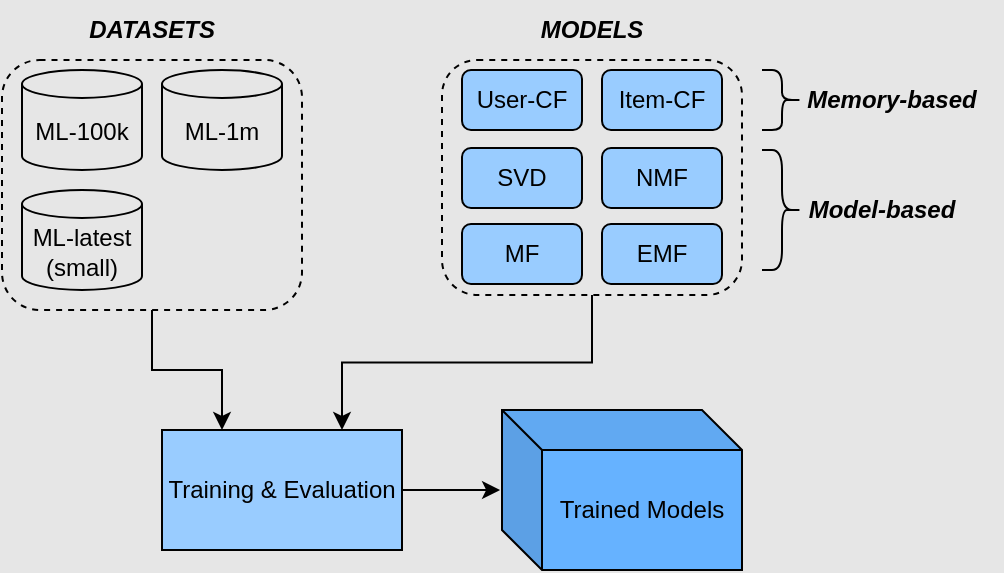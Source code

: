<mxfile version="15.9.4" type="google"><diagram id="9-o1Ga7DRE4CBPFeRlQM" name="Page-1"><mxGraphModel dx="1268" dy="482" grid="1" gridSize="10" guides="1" tooltips="1" connect="1" arrows="1" fold="1" page="0" pageScale="1" pageWidth="827" pageHeight="1169" background="#E6E6E6" math="0" shadow="0"><root><mxCell id="0"/><mxCell id="1" parent="0"/><mxCell id="75PoEwJsoC9GEIy42rZH-20" style="edgeStyle=orthogonalEdgeStyle;rounded=0;orthogonalLoop=1;jettySize=auto;html=1;exitX=0.5;exitY=1;exitDx=0;exitDy=0;entryX=0.75;entryY=0;entryDx=0;entryDy=0;" edge="1" parent="1" source="75PoEwJsoC9GEIy42rZH-10" target="75PoEwJsoC9GEIy42rZH-18"><mxGeometry relative="1" as="geometry"/></mxCell><mxCell id="75PoEwJsoC9GEIy42rZH-10" value="" style="rounded=1;whiteSpace=wrap;html=1;fillColor=none;dashed=1;" vertex="1" parent="1"><mxGeometry x="90" y="75" width="150" height="117.5" as="geometry"/></mxCell><mxCell id="75PoEwJsoC9GEIy42rZH-19" style="edgeStyle=orthogonalEdgeStyle;rounded=0;orthogonalLoop=1;jettySize=auto;html=1;exitX=0.5;exitY=1;exitDx=0;exitDy=0;entryX=0.25;entryY=0;entryDx=0;entryDy=0;" edge="1" parent="1" source="75PoEwJsoC9GEIy42rZH-4" target="75PoEwJsoC9GEIy42rZH-18"><mxGeometry relative="1" as="geometry"/></mxCell><mxCell id="75PoEwJsoC9GEIy42rZH-4" value="" style="rounded=1;whiteSpace=wrap;html=1;fillColor=none;dashed=1;" vertex="1" parent="1"><mxGeometry x="-130" y="75" width="150" height="125" as="geometry"/></mxCell><mxCell id="75PoEwJsoC9GEIy42rZH-1" value="ML-100k" style="shape=cylinder3;whiteSpace=wrap;html=1;boundedLbl=1;backgroundOutline=1;size=7;fillColor=none;" vertex="1" parent="1"><mxGeometry x="-120" y="80" width="60" height="50" as="geometry"/></mxCell><mxCell id="75PoEwJsoC9GEIy42rZH-2" value="ML-1m" style="shape=cylinder3;whiteSpace=wrap;html=1;boundedLbl=1;backgroundOutline=1;size=7;fillColor=none;" vertex="1" parent="1"><mxGeometry x="-50" y="80" width="60" height="50" as="geometry"/></mxCell><mxCell id="75PoEwJsoC9GEIy42rZH-3" value="ML-latest&lt;br&gt;(small)" style="shape=cylinder3;whiteSpace=wrap;html=1;boundedLbl=1;backgroundOutline=1;size=7;fillColor=none;" vertex="1" parent="1"><mxGeometry x="-120" y="140" width="60" height="50" as="geometry"/></mxCell><mxCell id="75PoEwJsoC9GEIy42rZH-5" value="DATASETS" style="text;html=1;strokeColor=none;fillColor=none;align=center;verticalAlign=middle;whiteSpace=wrap;rounded=0;dashed=1;fontStyle=3" vertex="1" parent="1"><mxGeometry x="-85" y="45" width="60" height="30" as="geometry"/></mxCell><mxCell id="75PoEwJsoC9GEIy42rZH-6" value="SVD" style="rounded=1;whiteSpace=wrap;html=1;fillColor=#99CCFF;" vertex="1" parent="1"><mxGeometry x="100" y="119" width="60" height="30" as="geometry"/></mxCell><mxCell id="75PoEwJsoC9GEIy42rZH-7" value="MF" style="rounded=1;whiteSpace=wrap;html=1;fillColor=#99CCFF;" vertex="1" parent="1"><mxGeometry x="100" y="157" width="60" height="30" as="geometry"/></mxCell><mxCell id="75PoEwJsoC9GEIy42rZH-8" value="EMF" style="rounded=1;whiteSpace=wrap;html=1;fillColor=#99CCFF;" vertex="1" parent="1"><mxGeometry x="170" y="157" width="60" height="30" as="geometry"/></mxCell><mxCell id="75PoEwJsoC9GEIy42rZH-9" value="NMF" style="rounded=1;whiteSpace=wrap;html=1;fillColor=#99CCFF;" vertex="1" parent="1"><mxGeometry x="170" y="119" width="60" height="30" as="geometry"/></mxCell><mxCell id="75PoEwJsoC9GEIy42rZH-11" value="Memory-based" style="text;html=1;strokeColor=none;fillColor=none;align=center;verticalAlign=middle;whiteSpace=wrap;rounded=0;dashed=1;fontStyle=3" vertex="1" parent="1"><mxGeometry x="260" y="80" width="110" height="30" as="geometry"/></mxCell><mxCell id="75PoEwJsoC9GEIy42rZH-12" value="Model-based" style="text;html=1;strokeColor=none;fillColor=none;align=center;verticalAlign=middle;whiteSpace=wrap;rounded=0;dashed=1;fontStyle=3" vertex="1" parent="1"><mxGeometry x="250" y="135" width="120" height="30" as="geometry"/></mxCell><mxCell id="75PoEwJsoC9GEIy42rZH-13" value="MODELS" style="text;html=1;strokeColor=none;fillColor=none;align=center;verticalAlign=middle;whiteSpace=wrap;rounded=0;dashed=1;fontStyle=3" vertex="1" parent="1"><mxGeometry x="90" y="45" width="150" height="30" as="geometry"/></mxCell><mxCell id="75PoEwJsoC9GEIy42rZH-14" value="User-CF" style="rounded=1;whiteSpace=wrap;html=1;fillColor=#99CCFF;" vertex="1" parent="1"><mxGeometry x="100" y="80" width="60" height="30" as="geometry"/></mxCell><mxCell id="75PoEwJsoC9GEIy42rZH-15" value="Item-CF" style="rounded=1;whiteSpace=wrap;html=1;fillColor=#99CCFF;" vertex="1" parent="1"><mxGeometry x="170" y="80" width="60" height="30" as="geometry"/></mxCell><mxCell id="75PoEwJsoC9GEIy42rZH-16" value="" style="shape=curlyBracket;whiteSpace=wrap;html=1;rounded=1;flipH=1;fillColor=none;" vertex="1" parent="1"><mxGeometry x="250" y="80" width="20" height="30" as="geometry"/></mxCell><mxCell id="75PoEwJsoC9GEIy42rZH-17" value="" style="shape=curlyBracket;whiteSpace=wrap;html=1;rounded=1;flipH=1;fillColor=none;" vertex="1" parent="1"><mxGeometry x="250" y="120" width="20" height="60" as="geometry"/></mxCell><mxCell id="75PoEwJsoC9GEIy42rZH-22" style="edgeStyle=orthogonalEdgeStyle;rounded=0;orthogonalLoop=1;jettySize=auto;html=1;exitX=1;exitY=0.5;exitDx=0;exitDy=0;entryX=-0.008;entryY=0.5;entryDx=0;entryDy=0;entryPerimeter=0;" edge="1" parent="1" source="75PoEwJsoC9GEIy42rZH-18" target="75PoEwJsoC9GEIy42rZH-21"><mxGeometry relative="1" as="geometry"/></mxCell><mxCell id="75PoEwJsoC9GEIy42rZH-18" value="Training &amp;amp; Evaluation" style="rounded=0;whiteSpace=wrap;html=1;fillColor=#99CCFF;" vertex="1" parent="1"><mxGeometry x="-50" y="260" width="120" height="60" as="geometry"/></mxCell><mxCell id="75PoEwJsoC9GEIy42rZH-21" value="Trained Models" style="shape=cube;whiteSpace=wrap;html=1;boundedLbl=1;backgroundOutline=1;darkOpacity=0.05;darkOpacity2=0.1;fillColor=#66B2FF;" vertex="1" parent="1"><mxGeometry x="120" y="250" width="120" height="80" as="geometry"/></mxCell></root></mxGraphModel></diagram></mxfile>